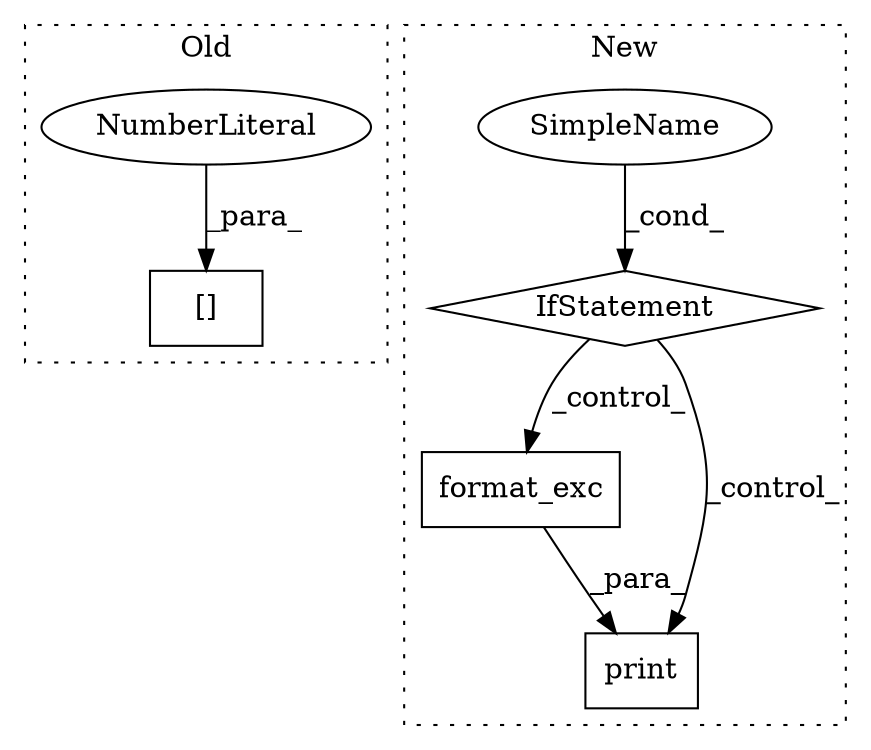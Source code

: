 digraph G {
subgraph cluster0 {
1 [label="[]" a="2" s="20806,20822" l="15,1" shape="box"];
3 [label="NumberLiteral" a="34" s="20821" l="1" shape="ellipse"];
label = "Old";
style="dotted";
}
subgraph cluster1 {
2 [label="format_exc" a="32" s="23497" l="12" shape="box"];
4 [label="print" a="32" s="23481,23509" l="6,1" shape="box"];
5 [label="SimpleName" a="42" s="" l="" shape="ellipse"];
6 [label="IfStatement" a="25" s="23062,23109" l="12,2" shape="diamond"];
label = "New";
style="dotted";
}
2 -> 4 [label="_para_"];
3 -> 1 [label="_para_"];
5 -> 6 [label="_cond_"];
6 -> 2 [label="_control_"];
6 -> 4 [label="_control_"];
}